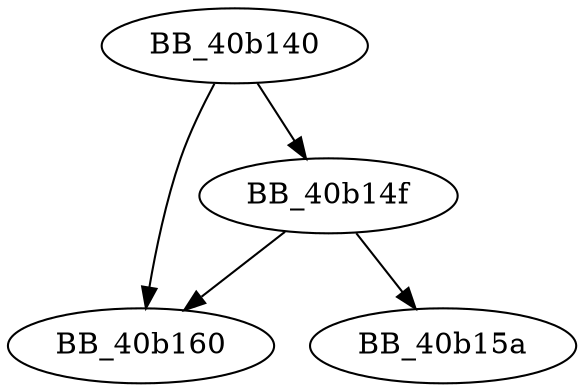 DiGraph sub_40B140{
BB_40b140->BB_40b14f
BB_40b140->BB_40b160
BB_40b14f->BB_40b15a
BB_40b14f->BB_40b160
}
